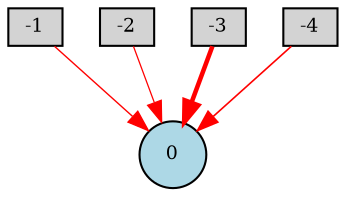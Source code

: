 digraph {
	node [fontsize=9 height=0.2 shape=circle width=0.2]
	-1 [fillcolor=lightgray shape=box style=filled]
	-2 [fillcolor=lightgray shape=box style=filled]
	-3 [fillcolor=lightgray shape=box style=filled]
	-4 [fillcolor=lightgray shape=box style=filled]
	0 [fillcolor=lightblue style=filled]
	-1 -> 0 [color=red penwidth=0.6644396608733489 style=solid]
	-2 -> 0 [color=red penwidth=0.6070260436108923 style=solid]
	-3 -> 0 [color=red penwidth=2.17831698268678 style=solid]
	-4 -> 0 [color=red penwidth=0.7835555881072682 style=solid]
}
